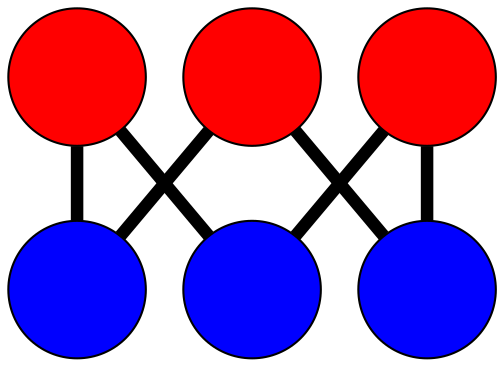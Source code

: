 graph G {
	graph [bb="-133.89,-133.55,133.84,133.5",
		overlap=false,
		sep=0.0,
		splines=true
	];
	node [color=black,
		fixedsize=true,
		fontname="Latin Modern Math",
		fontsize=42,
		height=.92,
		label="\N",
		penwidth=1,
		shape=circle,
		width=.92
	];
	edge [color=black,
		penwidth=6,
		style=bold
	];
	0	 [fillcolor=red,
		height=0.91667,
		label="",
		pos="27.638,-100.55",
		style=filled,
		width=0.91667];
	3	 [fillcolor=blue,
		height=0.91667,
		label="",
		pos="-73.04,-73.867",
		style=filled,
		width=0.91667];
	0 -- 3	 [pos="-4.4939,-92.032 -16.118,-88.951 -29.24,-85.474 -40.868,-82.393"];
	4	 [fillcolor=blue,
		height=0.91667,
		label="",
		pos="100.84,-26.486",
		style=filled,
		width=0.91667];
	0 -- 4	 [pos="51.204,-76.706 59.647,-68.164 69.154,-58.545 77.572,-50.029"];
	1	 [fillcolor=red,
		height=0.91667,
		label="",
		pos="-100.89,26.497",
		style=filled,
		width=0.91667];
	1 -- 3	 [pos="-92,-5.5351 -88.785,-17.123 -85.155,-30.204 -81.939,-41.796"];
	5	 [fillcolor=blue,
		height=0.91667,
		label="",
		pos="-27.627,100.5",
		style=filled,
		width=0.91667];
	1 -- 5	 [pos="-77.304,50.32 -68.855,58.856 -59.34,68.468 -50.915,76.978"];
	2	 [fillcolor=red,
		height=0.91667,
		label="",
		pos="73.073,73.899",
		style=filled,
		width=0.91667];
	2 -- 4	 [pos="81.936,41.861 85.143,30.27 88.762,17.186 91.969,5.5923"];
	2 -- 5	 [pos="40.934,82.39 29.307,85.462 16.183,88.93 4.5523,92.002"];
}
